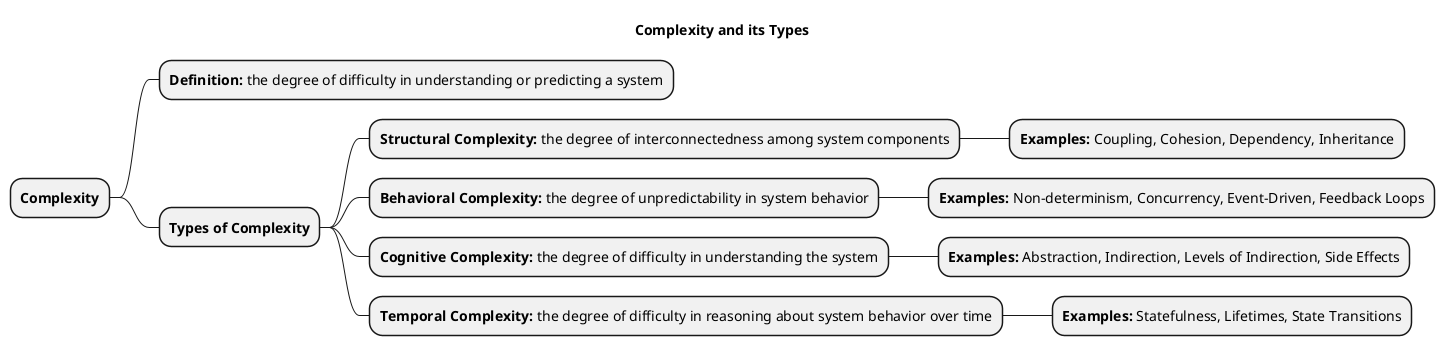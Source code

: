 @startmindmap
title Complexity and its Types

* **Complexity**
** **Definition:** the degree of difficulty in understanding or predicting a system
** **Types of Complexity**
*** **Structural Complexity:** the degree of interconnectedness among system components
**** **Examples:** Coupling, Cohesion, Dependency, Inheritance
*** **Behavioral Complexity:** the degree of unpredictability in system behavior
**** **Examples:** Non-determinism, Concurrency, Event-Driven, Feedback Loops
*** **Cognitive Complexity:** the degree of difficulty in understanding the system
**** **Examples:** Abstraction, Indirection, Levels of Indirection, Side Effects
*** **Temporal Complexity:** the degree of difficulty in reasoning about system behavior over time
**** **Examples:** Statefulness, Lifetimes, State Transitions
@endmindmap
